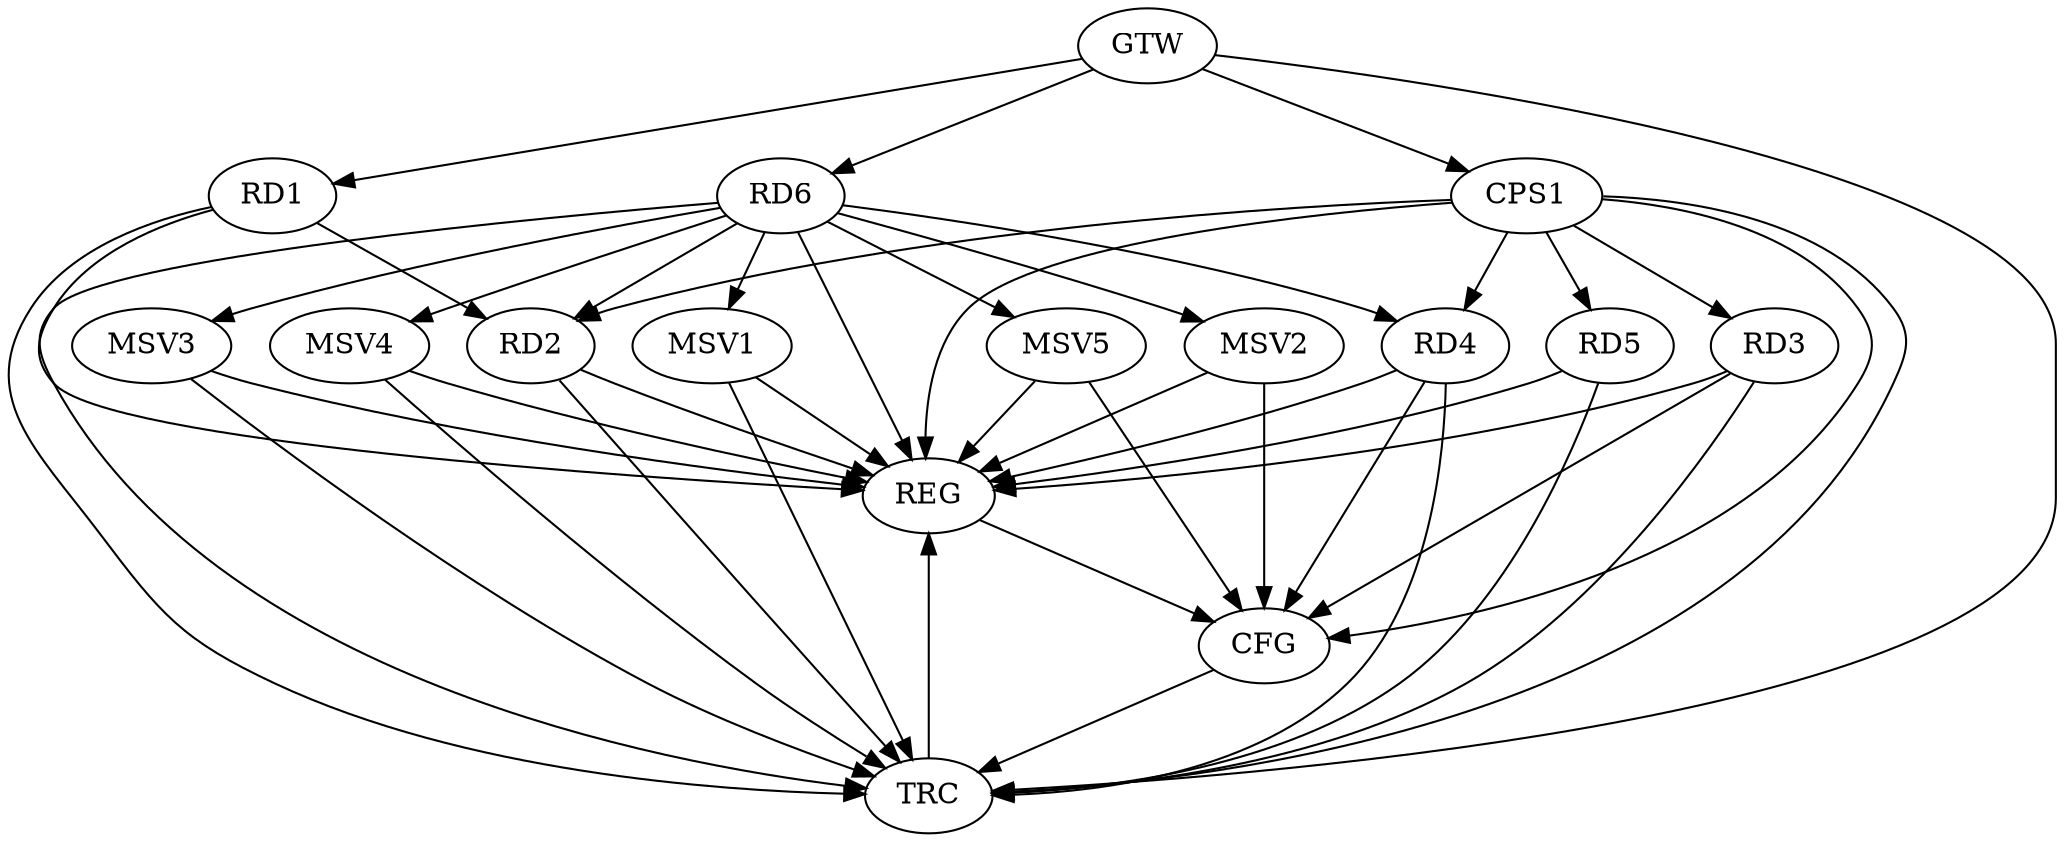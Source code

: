 strict digraph G {
  RD1 [ label="RD1" ];
  RD2 [ label="RD2" ];
  RD3 [ label="RD3" ];
  RD4 [ label="RD4" ];
  RD5 [ label="RD5" ];
  RD6 [ label="RD6" ];
  CPS1 [ label="CPS1" ];
  GTW [ label="GTW" ];
  REG [ label="REG" ];
  CFG [ label="CFG" ];
  TRC [ label="TRC" ];
  MSV1 [ label="MSV1" ];
  MSV2 [ label="MSV2" ];
  MSV3 [ label="MSV3" ];
  MSV4 [ label="MSV4" ];
  MSV5 [ label="MSV5" ];
  RD1 -> RD2;
  RD6 -> RD2;
  RD6 -> RD4;
  CPS1 -> RD2;
  CPS1 -> RD3;
  CPS1 -> RD4;
  CPS1 -> RD5;
  GTW -> RD1;
  GTW -> RD6;
  GTW -> CPS1;
  RD1 -> REG;
  RD2 -> REG;
  RD3 -> REG;
  RD4 -> REG;
  RD5 -> REG;
  RD6 -> REG;
  CPS1 -> REG;
  RD4 -> CFG;
  RD3 -> CFG;
  CPS1 -> CFG;
  REG -> CFG;
  RD1 -> TRC;
  RD2 -> TRC;
  RD3 -> TRC;
  RD4 -> TRC;
  RD5 -> TRC;
  RD6 -> TRC;
  CPS1 -> TRC;
  GTW -> TRC;
  CFG -> TRC;
  TRC -> REG;
  RD6 -> MSV1;
  MSV1 -> REG;
  MSV1 -> TRC;
  RD6 -> MSV2;
  MSV2 -> REG;
  MSV2 -> CFG;
  RD6 -> MSV3;
  MSV3 -> REG;
  MSV3 -> TRC;
  RD6 -> MSV4;
  MSV4 -> REG;
  MSV4 -> TRC;
  RD6 -> MSV5;
  MSV5 -> REG;
  MSV5 -> CFG;
}
